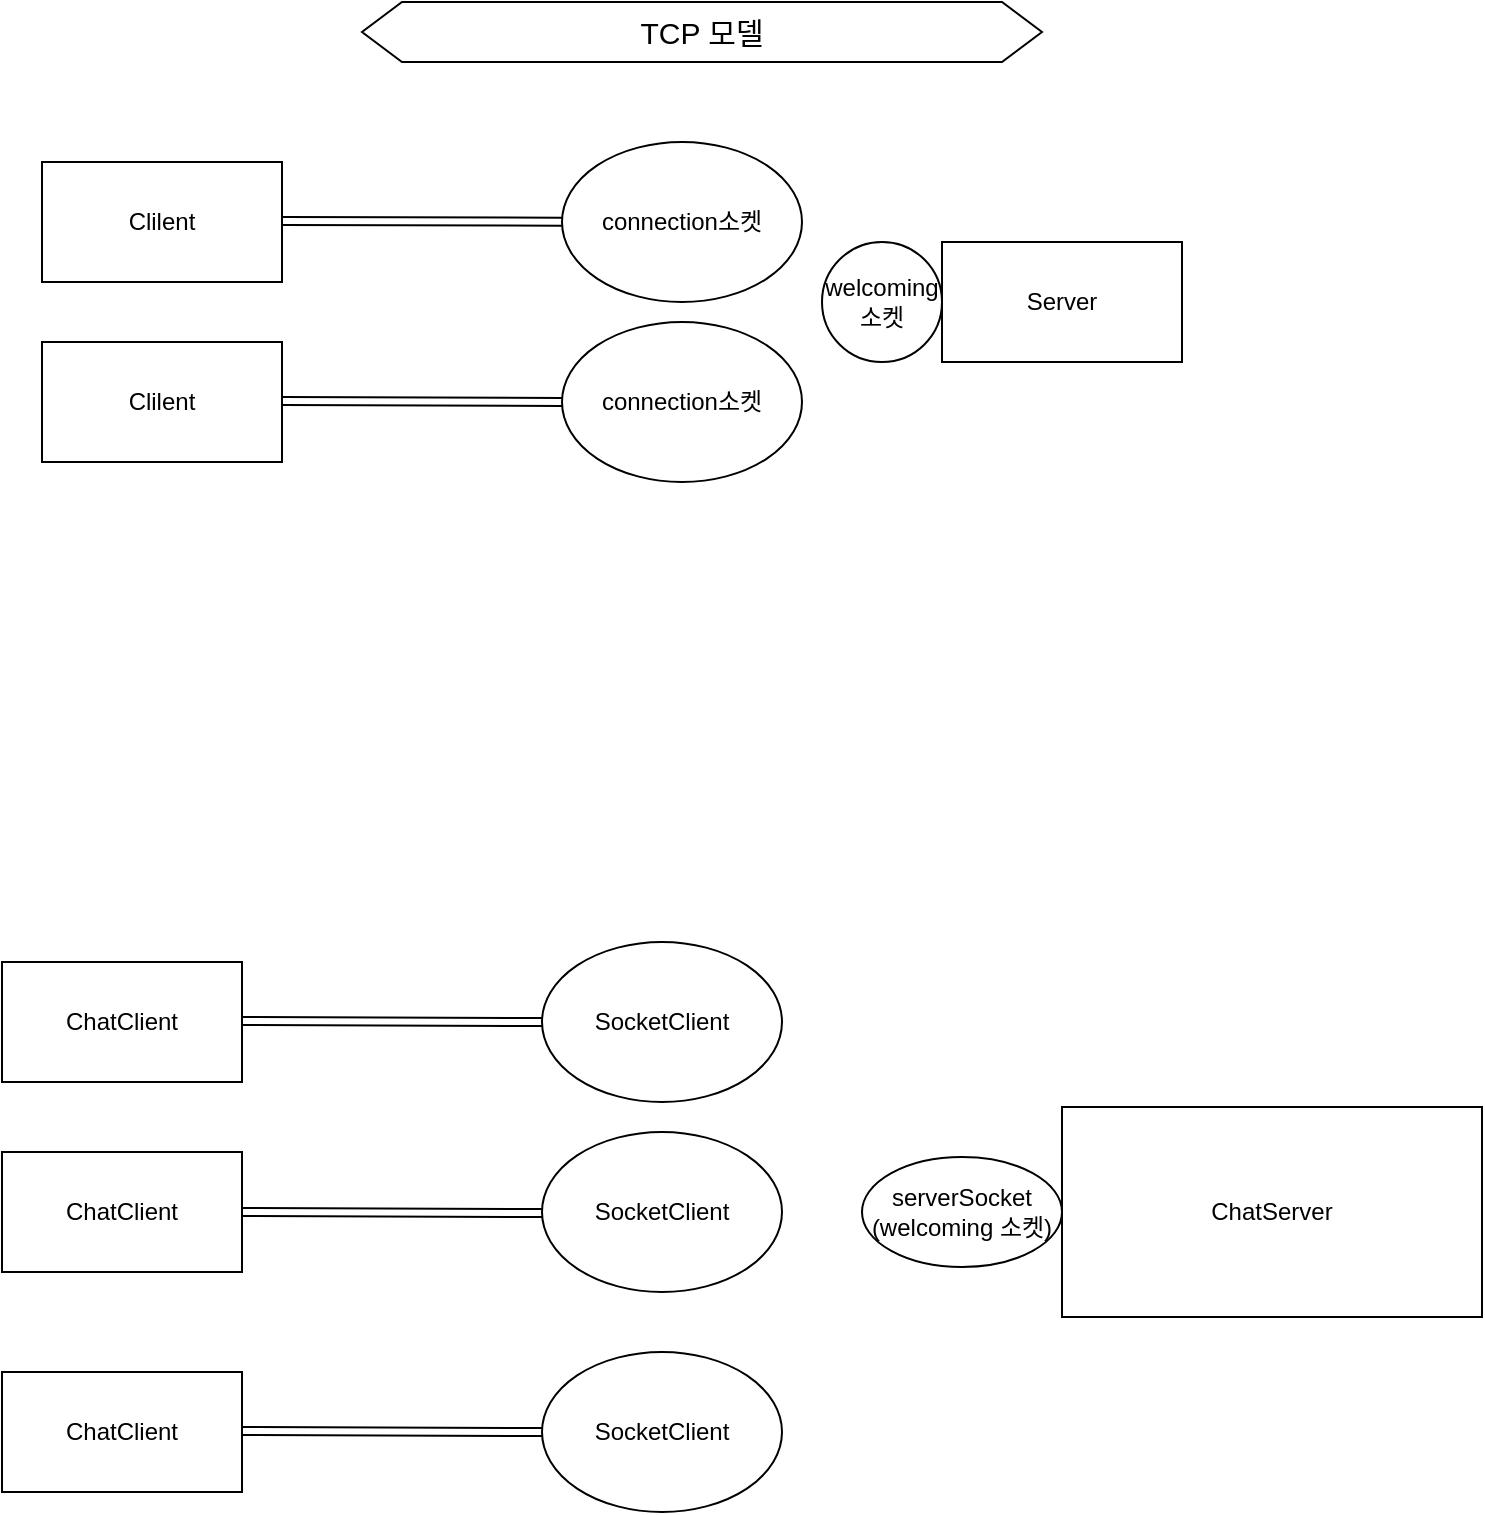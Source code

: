 <mxfile version="21.1.2" type="github">
  <diagram name="페이지-1" id="LRBb98pDkhNu5rGQjlUK">
    <mxGraphModel dx="1356" dy="836" grid="1" gridSize="10" guides="1" tooltips="1" connect="1" arrows="1" fold="1" page="1" pageScale="1" pageWidth="827" pageHeight="1169" math="0" shadow="0">
      <root>
        <mxCell id="0" />
        <mxCell id="1" parent="0" />
        <mxCell id="5-H4kCdCL2yu6eZOMaOn-1" value="Server" style="rounded=0;whiteSpace=wrap;html=1;" vertex="1" parent="1">
          <mxGeometry x="620" y="130" width="120" height="60" as="geometry" />
        </mxCell>
        <mxCell id="5-H4kCdCL2yu6eZOMaOn-2" value="Clilent" style="rounded=0;whiteSpace=wrap;html=1;" vertex="1" parent="1">
          <mxGeometry x="170" y="90" width="120" height="60" as="geometry" />
        </mxCell>
        <mxCell id="5-H4kCdCL2yu6eZOMaOn-3" value="Clilent" style="rounded=0;whiteSpace=wrap;html=1;" vertex="1" parent="1">
          <mxGeometry x="170" y="180" width="120" height="60" as="geometry" />
        </mxCell>
        <mxCell id="5-H4kCdCL2yu6eZOMaOn-4" value="welcoming&lt;br&gt;소켓" style="ellipse;whiteSpace=wrap;html=1;aspect=fixed;" vertex="1" parent="1">
          <mxGeometry x="560" y="130" width="60" height="60" as="geometry" />
        </mxCell>
        <mxCell id="5-H4kCdCL2yu6eZOMaOn-5" value="connection소켓" style="ellipse;whiteSpace=wrap;html=1;" vertex="1" parent="1">
          <mxGeometry x="430" y="80" width="120" height="80" as="geometry" />
        </mxCell>
        <mxCell id="5-H4kCdCL2yu6eZOMaOn-6" value="connection소켓" style="ellipse;whiteSpace=wrap;html=1;" vertex="1" parent="1">
          <mxGeometry x="430" y="170" width="120" height="80" as="geometry" />
        </mxCell>
        <mxCell id="5-H4kCdCL2yu6eZOMaOn-12" value="" style="shape=link;html=1;rounded=0;" edge="1" parent="1" target="5-H4kCdCL2yu6eZOMaOn-5">
          <mxGeometry width="100" relative="1" as="geometry">
            <mxPoint x="290" y="119.5" as="sourcePoint" />
            <mxPoint x="390" y="119.5" as="targetPoint" />
          </mxGeometry>
        </mxCell>
        <mxCell id="5-H4kCdCL2yu6eZOMaOn-13" value="" style="shape=link;html=1;rounded=0;" edge="1" parent="1">
          <mxGeometry width="100" relative="1" as="geometry">
            <mxPoint x="290" y="209.5" as="sourcePoint" />
            <mxPoint x="430" y="210" as="targetPoint" />
          </mxGeometry>
        </mxCell>
        <mxCell id="5-H4kCdCL2yu6eZOMaOn-14" value="ChatServer" style="rounded=0;whiteSpace=wrap;html=1;" vertex="1" parent="1">
          <mxGeometry x="680" y="562.5" width="210" height="105" as="geometry" />
        </mxCell>
        <mxCell id="5-H4kCdCL2yu6eZOMaOn-15" value="serverSocket&lt;br&gt;(welcoming 소켓)" style="ellipse;whiteSpace=wrap;html=1;" vertex="1" parent="1">
          <mxGeometry x="580" y="587.5" width="100" height="55" as="geometry" />
        </mxCell>
        <mxCell id="5-H4kCdCL2yu6eZOMaOn-16" value="SocketClient" style="ellipse;whiteSpace=wrap;html=1;" vertex="1" parent="1">
          <mxGeometry x="420" y="480" width="120" height="80" as="geometry" />
        </mxCell>
        <mxCell id="5-H4kCdCL2yu6eZOMaOn-17" value="SocketClient" style="ellipse;whiteSpace=wrap;html=1;" vertex="1" parent="1">
          <mxGeometry x="420" y="575" width="120" height="80" as="geometry" />
        </mxCell>
        <mxCell id="5-H4kCdCL2yu6eZOMaOn-18" value="SocketClient" style="ellipse;whiteSpace=wrap;html=1;" vertex="1" parent="1">
          <mxGeometry x="420" y="685" width="120" height="80" as="geometry" />
        </mxCell>
        <mxCell id="5-H4kCdCL2yu6eZOMaOn-20" value="ChatClient" style="rounded=0;whiteSpace=wrap;html=1;" vertex="1" parent="1">
          <mxGeometry x="150" y="490" width="120" height="60" as="geometry" />
        </mxCell>
        <mxCell id="5-H4kCdCL2yu6eZOMaOn-21" value="ChatClient" style="rounded=0;whiteSpace=wrap;html=1;" vertex="1" parent="1">
          <mxGeometry x="150" y="585" width="120" height="60" as="geometry" />
        </mxCell>
        <mxCell id="5-H4kCdCL2yu6eZOMaOn-22" value="ChatClient" style="rounded=0;whiteSpace=wrap;html=1;" vertex="1" parent="1">
          <mxGeometry x="150" y="695" width="120" height="60" as="geometry" />
        </mxCell>
        <mxCell id="5-H4kCdCL2yu6eZOMaOn-23" value="" style="shape=link;html=1;rounded=0;entryX=0;entryY=0.5;entryDx=0;entryDy=0;" edge="1" parent="1" target="5-H4kCdCL2yu6eZOMaOn-16">
          <mxGeometry width="100" relative="1" as="geometry">
            <mxPoint x="270" y="519.5" as="sourcePoint" />
            <mxPoint x="410" y="520" as="targetPoint" />
          </mxGeometry>
        </mxCell>
        <mxCell id="5-H4kCdCL2yu6eZOMaOn-27" value="" style="shape=link;html=1;rounded=0;entryX=0;entryY=0.5;entryDx=0;entryDy=0;" edge="1" parent="1">
          <mxGeometry width="100" relative="1" as="geometry">
            <mxPoint x="270" y="724.5" as="sourcePoint" />
            <mxPoint x="420" y="725" as="targetPoint" />
          </mxGeometry>
        </mxCell>
        <mxCell id="5-H4kCdCL2yu6eZOMaOn-28" value="" style="shape=link;html=1;rounded=0;entryX=0;entryY=0.5;entryDx=0;entryDy=0;" edge="1" parent="1">
          <mxGeometry width="100" relative="1" as="geometry">
            <mxPoint x="270" y="615" as="sourcePoint" />
            <mxPoint x="420" y="615.5" as="targetPoint" />
          </mxGeometry>
        </mxCell>
        <mxCell id="5-H4kCdCL2yu6eZOMaOn-34" value="&lt;font style=&quot;font-size: 15px;&quot;&gt;TCP 모델&lt;/font&gt;" style="shape=hexagon;perimeter=hexagonPerimeter2;whiteSpace=wrap;html=1;fixedSize=1;" vertex="1" parent="1">
          <mxGeometry x="330" y="10" width="340" height="30" as="geometry" />
        </mxCell>
      </root>
    </mxGraphModel>
  </diagram>
</mxfile>

